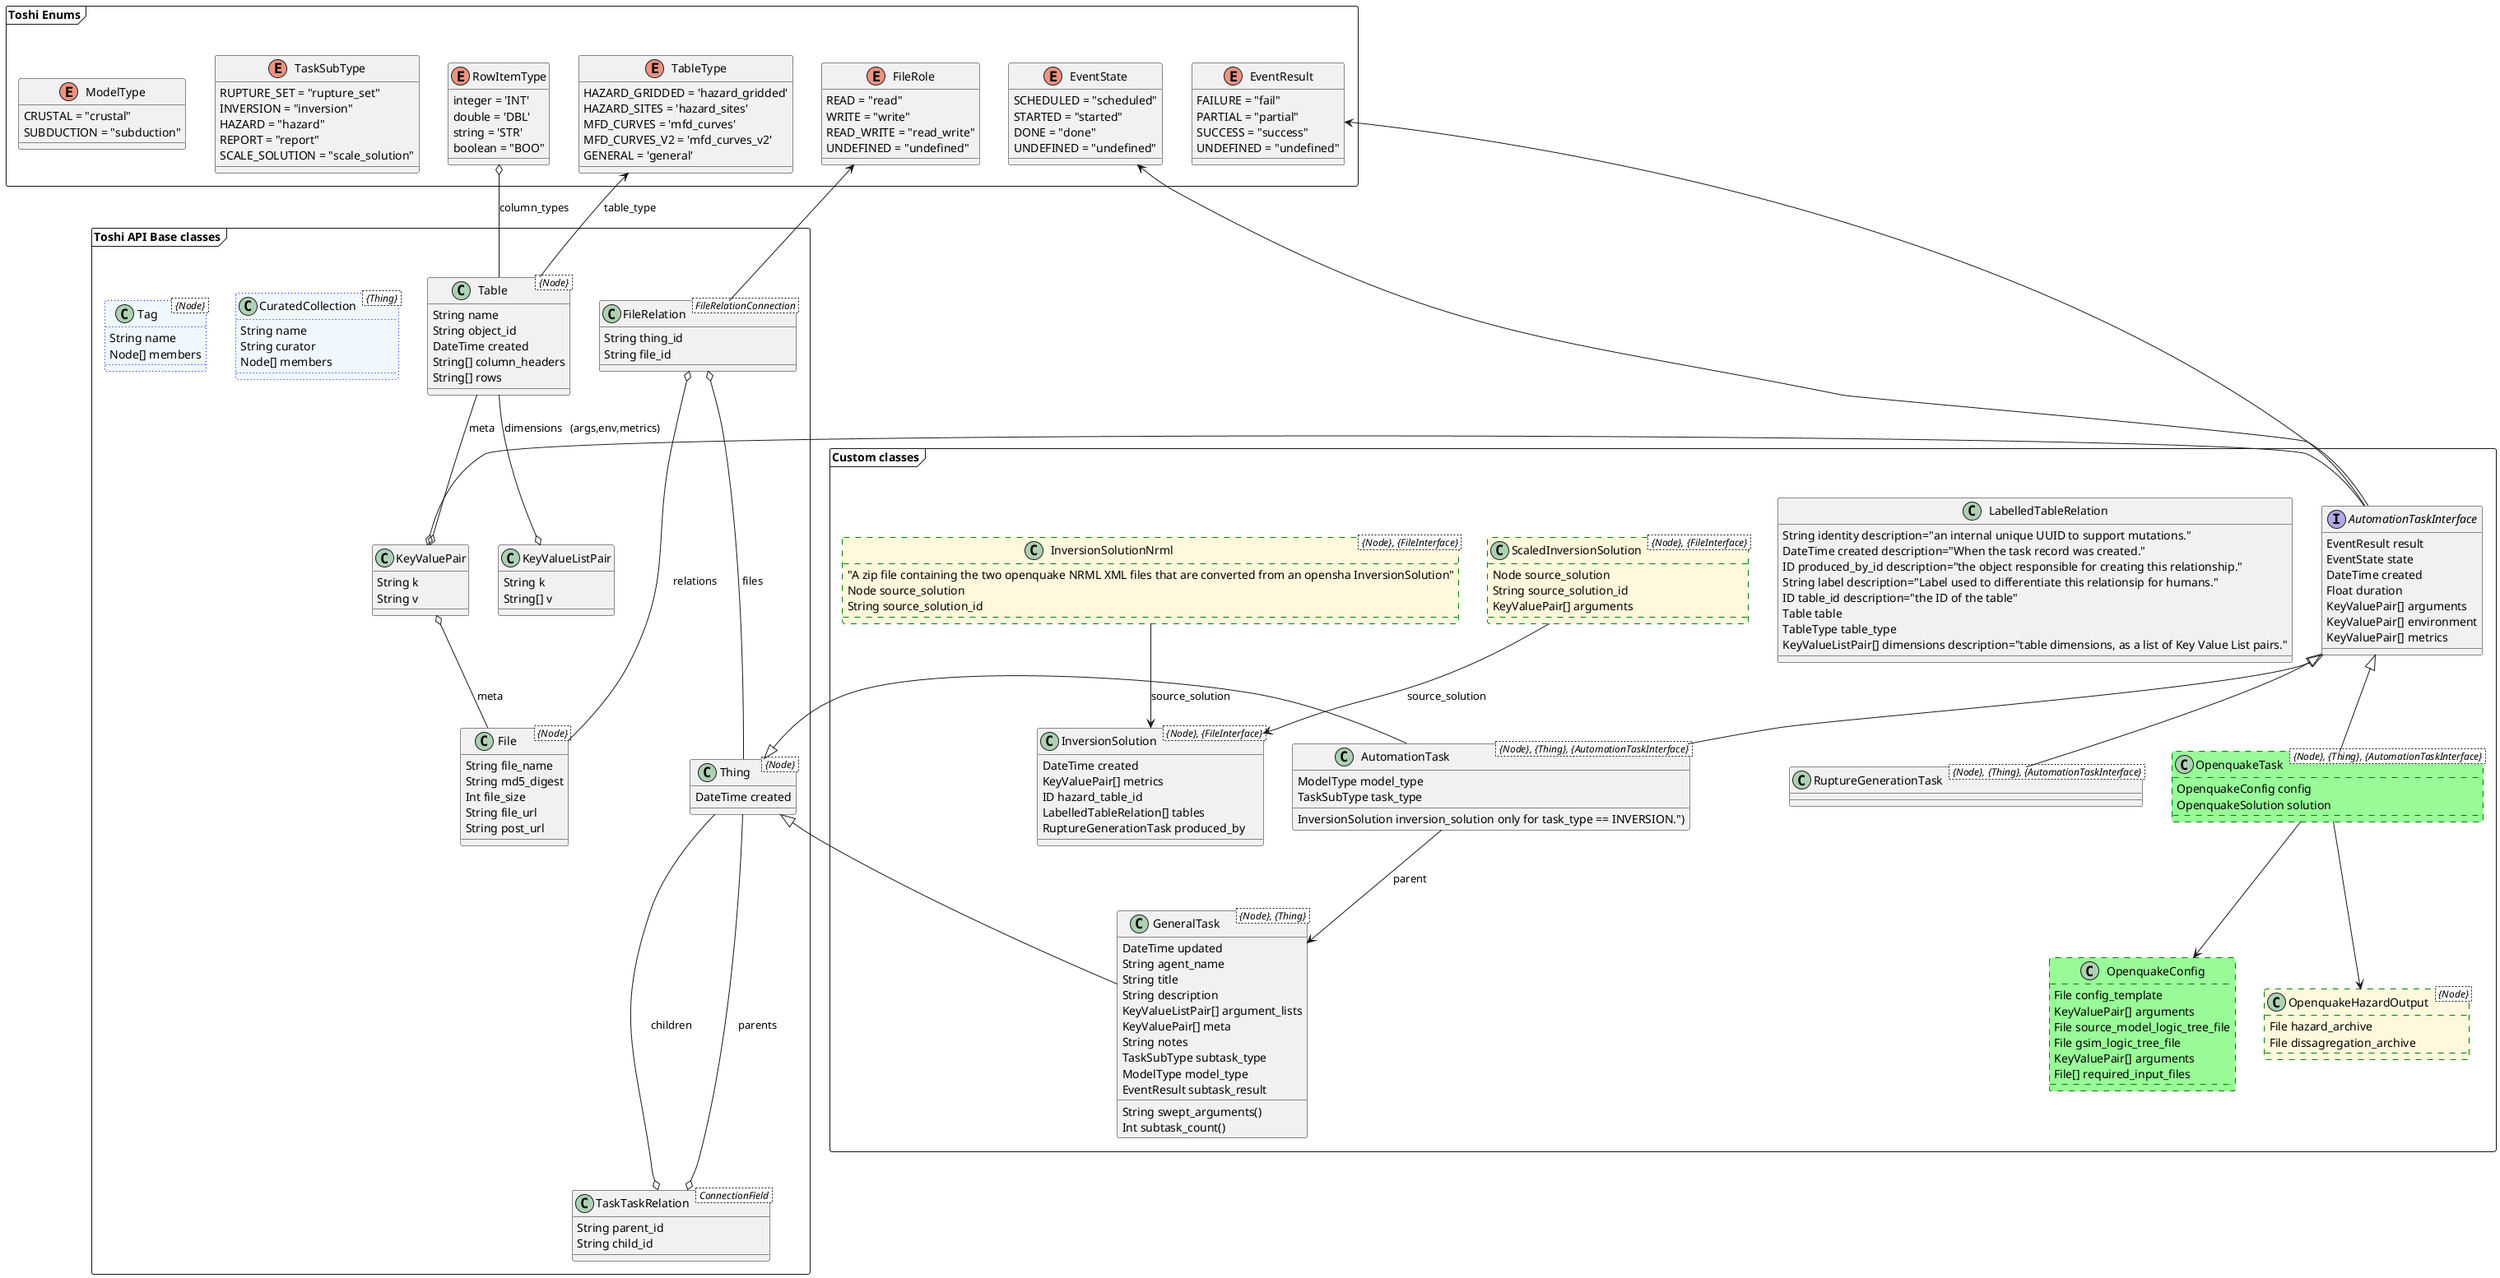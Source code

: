 @startuml

/'
frame "Relay classes" {
    interface Node {
      String id
    }
     note top of Node : this is the primitive for all graphql Relay objects

    class ConnectionField {
     Node[] edges
    }
}
'/


frame "Toshi Enums" {

   enum RowItemType {
    integer = 'INT'
    double = 'DBL'
    string = 'STR'
    boolean = "BOO"
   }

   enum TableType {
    HAZARD_GRIDDED = 'hazard_gridded'
    HAZARD_SITES = 'hazard_sites'
    MFD_CURVES = 'mfd_curves'
    MFD_CURVES_V2 = 'mfd_curves_v2'
    GENERAL = 'general'
   }
   enum FileRole{
    READ = "read"
    WRITE = "write"
    READ_WRITE = "read_write"
    UNDEFINED = "undefined"
   }

   enum EventResult {
    FAILURE = "fail"
    PARTIAL = "partial"
    SUCCESS = "success"
    UNDEFINED = "undefined"
   }

   enum EventState {
    SCHEDULED = "scheduled"
    STARTED = "started"
    DONE = "done"
    UNDEFINED = "undefined"
   }

   enum TaskSubType {
    RUPTURE_SET = "rupture_set"
    INVERSION = "inversion"
    HAZARD = "hazard"
    REPORT = "report"
    SCALE_SOLUTION = "scale_solution"
   }

   enum ModelType {
    CRUSTAL = "crustal"
    SUBDUCTION = "subduction"
   }
}

frame "Toshi API Base classes" {

   class KeyValuePair {
      String k
      String v
   }

   class KeyValueListPair {
      String k
      String[] v
   }

   class Thing< {Node} > {
     DateTime created
   }

   class TaskTaskRelation < ConnectionField > {
      String parent_id
      String child_id
   }

   class File < {Node} > {
      String file_name
      String md5_digest
      Int file_size
      String file_url
      String post_url
   }

   class FileRelation < FileRelationConnection >{
      'Thing thing
      'FileUnion file
      'FileRole role
      String thing_id
      String file_id
   }

   class FileRelationConnection < ConnectionField > {
      Int total_count
   }
   remove FileRelationConnection

   class Table< {Node} > {
      String name
      String object_id
      DateTime created
      String[] column_headers
      String[] rows
   }

  /'class relationships '/

  Thing -up--o FileRelation : files
  File -up--o FileRelation : relations
  File -up-o KeyValuePair : meta

  FileRelation --> FileRole
  Thing -up--o TaskTaskRelation : parents
  Thing --o TaskTaskRelation : children

  Table --o KeyValueListPair : dimensions
  Table --o KeyValuePair : meta
  Table -up-> TableType : table_type
  Table -up-o RowItemType : column_types

   class CuratedCollection < {Thing} > #aliceblue ##[dotted]blue {
      String name
      String curator
      Node[] members
   }

   class Tag< {Node} > #aliceblue ##[dotted]blue {
      String name
      Node[] members
   }

}

frame "Custom classes" {

   class GeneralTask < {Node}, {Thing} > {
       DateTime updated
       String agent_name
       String title
       String description
       KeyValueListPair[] argument_lists
       KeyValuePair[] meta
       String notes
       String swept_arguments()
       Int subtask_count()
       TaskSubType subtask_type
       ModelType model_type
       EventResult subtask_result
   }


   interface AutomationTaskInterface {
       EventResult result
       EventState state
       DateTime created
       Float duration
       KeyValuePair[] arguments
       KeyValuePair[] environment
       KeyValuePair[] metrics
       'TaskTaskRelationConnection parents
   }

   class AutomationTask < {Node}, {Thing}, {AutomationTaskInterface} > {
       ModelType model_type
       TaskSubType task_type
       InversionSolution inversion_solution only for task_type == INVERSION.")
   }

   class RuptureGenerationTask< {Node}, {Thing}, {AutomationTaskInterface} > {}

   AutomationTask -up-|> AutomationTaskInterface
   RuptureGenerationTask -up-|> AutomationTaskInterface
   AutomationTask -up-|> Thing

   AutomationTaskInterface --o KeyValuePair : (args,env,metrics)
   AutomationTaskInterface -up--> EventResult
   AutomationTaskInterface -up--> EventState
   'AutomationTask --o TaskTaskRelation : parents

   AutomationTask--> GeneralTask : parent
   GeneralTask -up-|> Thing

   class LabelledTableRelation {
       String identity description="an internal unique UUID to support mutations."
       DateTime created description="When the task record was created."
       ID produced_by_id description="the object responsible for creating this relationship."
       String label description="Label used to differentiate this relationsip for humans."
       ID table_id description="the ID of the table"
       Table table
       TableType table_type
       KeyValueListPair[] dimensions description="table dimensions, as a list of Key Value List pairs."
   }

   class InversionSolution < {Node}, {FileInterface} > {
       DateTime created
       KeyValuePair[] metrics
       'ID produced_by_id = graphene.ID(description='deprecated')
       'ID mfd_table_id = graphene.ID(description='deprecated')
       ID hazard_table_id
       LabelledTableRelation[] tables
       'hazard_table = graphene.Field(Table, description='deprecated')
       'mfd_table = graphene.Field(Table, description='deprecated')
       RuptureGenerationTask produced_by
   }

   /'proposed hazard stuff #palegreen ##[dashed]green'/

   class OpenquakeConfig #palegreen ##[dashed]green {
    File config_template
    KeyValuePair[] arguments
    File source_model_logic_tree_file
    File gsim_logic_tree_file
    KeyValuePair[] arguments
    File[] required_input_files
   }

   class OpenquakeHazardOutput < {Node} > #cornsilk ##[dashed]green {
      File hazard_archive
      File dissagregation_archive
   }

   class OpenquakeTask < {Node}, {Thing}, {AutomationTaskInterface} > #palegreen ##[dashed]green {
      OpenquakeConfig config
      OpenquakeSolution solution
   }

   OpenquakeTask --> OpenquakeConfig
   OpenquakeTask --> OpenquakeHazardOutput
   OpenquakeTask -up-|> AutomationTaskInterface

   class ScaledInversionSolution < {Node}, {FileInterface} > #cornsilk ##[dashed]green  {
      Node source_solution
      String source_solution_id
      KeyValuePair[] arguments
   }

   ScaledInversionSolution --> InversionSolution : source_solution

   class InversionSolutionNrml < {Node}, {FileInterface} > #cornsilk ##[dashed]green  {
      "A zip file containing the two openquake NRML XML files that are converted from an opensha InversionSolution"
      Node source_solution
      String source_solution_id
   }

   InversionSolutionNrml --> InversionSolution : source_solution
}

@enduml